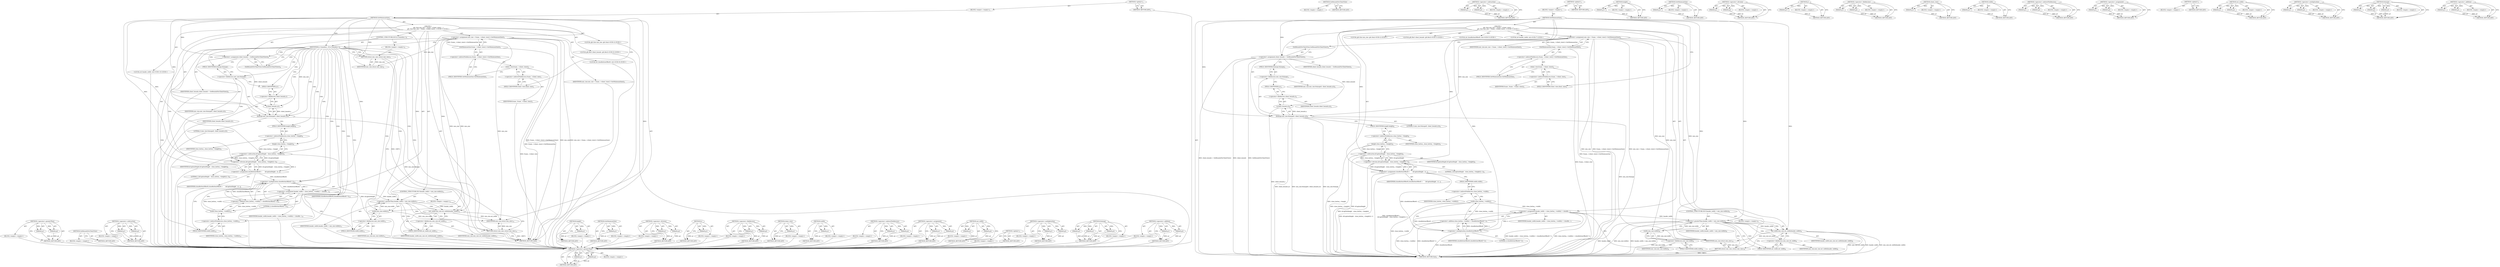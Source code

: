 digraph "&lt;operator&gt;.addition" {
vulnerable_157 [label=<(METHOD,&lt;operator&gt;.greaterThan)>];
vulnerable_158 [label=<(PARAM,p1)>];
vulnerable_159 [label=<(PARAM,p2)>];
vulnerable_160 [label=<(BLOCK,&lt;empty&gt;,&lt;empty&gt;)>];
vulnerable_161 [label=<(METHOD_RETURN,ANY)>];
vulnerable_111 [label=<(METHOD,GetBoundsForClientView)>];
vulnerable_112 [label=<(BLOCK,&lt;empty&gt;,&lt;empty&gt;)>];
vulnerable_113 [label=<(METHOD_RETURN,ANY)>];
vulnerable_134 [label=<(METHOD,&lt;operator&gt;.subtraction)>];
vulnerable_135 [label=<(PARAM,p1)>];
vulnerable_136 [label=<(PARAM,p2)>];
vulnerable_137 [label=<(BLOCK,&lt;empty&gt;,&lt;empty&gt;)>];
vulnerable_138 [label=<(METHOD_RETURN,ANY)>];
vulnerable_6 [label=<(METHOD,&lt;global&gt;)<SUB>1</SUB>>];
vulnerable_7 [label=<(BLOCK,&lt;empty&gt;,&lt;empty&gt;)<SUB>1</SUB>>];
vulnerable_8 [label=<(METHOD,GetMinimumSize)<SUB>1</SUB>>];
vulnerable_9 [label="<(BLOCK,{
   gfx::Size min_size = frame_-&gt;client_view()...,{
   gfx::Size min_size = frame_-&gt;client_view()...)<SUB>1</SUB>>"];
vulnerable_10 [label="<(LOCAL,gfx.Size min_size: gfx.Size)<SUB>2</SUB>>"];
vulnerable_11 [label=<(&lt;operator&gt;.assignment,min_size = frame_-&gt;client_view()-&gt;GetMinimumSize())<SUB>2</SUB>>];
vulnerable_12 [label=<(IDENTIFIER,min_size,min_size = frame_-&gt;client_view()-&gt;GetMinimumSize())<SUB>2</SUB>>];
vulnerable_13 [label=<(GetMinimumSize,frame_-&gt;client_view()-&gt;GetMinimumSize())<SUB>2</SUB>>];
vulnerable_14 [label=<(&lt;operator&gt;.indirectFieldAccess,frame_-&gt;client_view()-&gt;GetMinimumSize)<SUB>2</SUB>>];
vulnerable_15 [label=<(client_view,frame_-&gt;client_view())<SUB>2</SUB>>];
vulnerable_16 [label=<(&lt;operator&gt;.indirectFieldAccess,frame_-&gt;client_view)<SUB>2</SUB>>];
vulnerable_17 [label=<(IDENTIFIER,frame_,frame_-&gt;client_view())<SUB>2</SUB>>];
vulnerable_18 [label=<(FIELD_IDENTIFIER,client_view,client_view)<SUB>2</SUB>>];
vulnerable_19 [label=<(FIELD_IDENTIFIER,GetMinimumSize,GetMinimumSize)<SUB>2</SUB>>];
vulnerable_20 [label="<(LOCAL,gfx.Rect client_bounds: gfx.Rect)<SUB>3</SUB>>"];
vulnerable_21 [label=<(&lt;operator&gt;.assignment,client_bounds = GetBoundsForClientView())<SUB>3</SUB>>];
vulnerable_22 [label=<(IDENTIFIER,client_bounds,client_bounds = GetBoundsForClientView())<SUB>3</SUB>>];
vulnerable_23 [label=<(GetBoundsForClientView,GetBoundsForClientView())<SUB>3</SUB>>];
vulnerable_24 [label=<(Enlarge,min_size.Enlarge(0, client_bounds.y()))<SUB>4</SUB>>];
vulnerable_25 [label=<(&lt;operator&gt;.fieldAccess,min_size.Enlarge)<SUB>4</SUB>>];
vulnerable_26 [label=<(IDENTIFIER,min_size,min_size.Enlarge(0, client_bounds.y()))<SUB>4</SUB>>];
vulnerable_27 [label=<(FIELD_IDENTIFIER,Enlarge,Enlarge)<SUB>4</SUB>>];
vulnerable_28 [label=<(LITERAL,0,min_size.Enlarge(0, client_bounds.y()))<SUB>4</SUB>>];
vulnerable_29 [label=<(y,client_bounds.y())<SUB>4</SUB>>];
vulnerable_30 [label=<(&lt;operator&gt;.fieldAccess,client_bounds.y)<SUB>4</SUB>>];
vulnerable_31 [label=<(IDENTIFIER,client_bounds,client_bounds.y())<SUB>4</SUB>>];
vulnerable_32 [label=<(FIELD_IDENTIFIER,y,y)<SUB>4</SUB>>];
vulnerable_33 [label="<(LOCAL,int closeButtonOffsetX: int)<SUB>5</SUB>>"];
vulnerable_34 [label=<(&lt;operator&gt;.assignment,closeButtonOffsetX =
      (kCaptionHeight - cl...)<SUB>5</SUB>>];
vulnerable_35 [label=<(IDENTIFIER,closeButtonOffsetX,closeButtonOffsetX =
      (kCaptionHeight - cl...)<SUB>5</SUB>>];
vulnerable_36 [label=<(&lt;operator&gt;.division,(kCaptionHeight - close_button_-&gt;height()) / 2)<SUB>6</SUB>>];
vulnerable_37 [label=<(&lt;operator&gt;.subtraction,kCaptionHeight - close_button_-&gt;height())<SUB>6</SUB>>];
vulnerable_38 [label=<(IDENTIFIER,kCaptionHeight,kCaptionHeight - close_button_-&gt;height())<SUB>6</SUB>>];
vulnerable_39 [label=<(height,close_button_-&gt;height())<SUB>6</SUB>>];
vulnerable_40 [label=<(&lt;operator&gt;.indirectFieldAccess,close_button_-&gt;height)<SUB>6</SUB>>];
vulnerable_41 [label=<(IDENTIFIER,close_button_,close_button_-&gt;height())<SUB>6</SUB>>];
vulnerable_42 [label=<(FIELD_IDENTIFIER,height,height)<SUB>6</SUB>>];
vulnerable_43 [label=<(LITERAL,2,(kCaptionHeight - close_button_-&gt;height()) / 2)<SUB>6</SUB>>];
vulnerable_44 [label="<(LOCAL,int header_width: int)<SUB>7</SUB>>"];
vulnerable_45 [label=<(&lt;operator&gt;.assignment,header_width = close_button_-&gt;width() + closeBu...)<SUB>7</SUB>>];
vulnerable_46 [label=<(IDENTIFIER,header_width,header_width = close_button_-&gt;width() + closeBu...)<SUB>7</SUB>>];
vulnerable_47 [label=<(&lt;operator&gt;.addition,close_button_-&gt;width() + closeButtonOffsetX * 2)<SUB>7</SUB>>];
vulnerable_48 [label=<(width,close_button_-&gt;width())<SUB>7</SUB>>];
vulnerable_49 [label=<(&lt;operator&gt;.indirectFieldAccess,close_button_-&gt;width)<SUB>7</SUB>>];
vulnerable_50 [label=<(IDENTIFIER,close_button_,close_button_-&gt;width())<SUB>7</SUB>>];
vulnerable_51 [label=<(FIELD_IDENTIFIER,width,width)<SUB>7</SUB>>];
vulnerable_52 [label=<(&lt;operator&gt;.multiplication,closeButtonOffsetX * 2)<SUB>7</SUB>>];
vulnerable_53 [label=<(IDENTIFIER,closeButtonOffsetX,closeButtonOffsetX * 2)<SUB>7</SUB>>];
vulnerable_54 [label=<(LITERAL,2,closeButtonOffsetX * 2)<SUB>7</SUB>>];
vulnerable_55 [label=<(CONTROL_STRUCTURE,IF,if (header_width &gt; min_size.width()))<SUB>8</SUB>>];
vulnerable_56 [label=<(&lt;operator&gt;.greaterThan,header_width &gt; min_size.width())<SUB>8</SUB>>];
vulnerable_57 [label=<(IDENTIFIER,header_width,header_width &gt; min_size.width())<SUB>8</SUB>>];
vulnerable_58 [label=<(width,min_size.width())<SUB>8</SUB>>];
vulnerable_59 [label=<(&lt;operator&gt;.fieldAccess,min_size.width)<SUB>8</SUB>>];
vulnerable_60 [label=<(IDENTIFIER,min_size,min_size.width())<SUB>8</SUB>>];
vulnerable_61 [label=<(FIELD_IDENTIFIER,width,width)<SUB>8</SUB>>];
vulnerable_62 [label=<(BLOCK,&lt;empty&gt;,&lt;empty&gt;)<SUB>9</SUB>>];
vulnerable_63 [label=<(set_width,min_size.set_width(header_width))<SUB>9</SUB>>];
vulnerable_64 [label=<(&lt;operator&gt;.fieldAccess,min_size.set_width)<SUB>9</SUB>>];
vulnerable_65 [label=<(IDENTIFIER,min_size,min_size.set_width(header_width))<SUB>9</SUB>>];
vulnerable_66 [label=<(FIELD_IDENTIFIER,set_width,set_width)<SUB>9</SUB>>];
vulnerable_67 [label=<(IDENTIFIER,header_width,min_size.set_width(header_width))<SUB>9</SUB>>];
vulnerable_68 [label=<(RETURN,return min_size;,return min_size;)<SUB>10</SUB>>];
vulnerable_69 [label=<(IDENTIFIER,min_size,return min_size;)<SUB>10</SUB>>];
vulnerable_70 [label=<(METHOD_RETURN,Size)<SUB>1</SUB>>];
vulnerable_72 [label=<(METHOD_RETURN,ANY)<SUB>1</SUB>>];
vulnerable_139 [label=<(METHOD,height)>];
vulnerable_140 [label=<(PARAM,p1)>];
vulnerable_141 [label=<(BLOCK,&lt;empty&gt;,&lt;empty&gt;)>];
vulnerable_142 [label=<(METHOD_RETURN,ANY)>];
vulnerable_98 [label=<(METHOD,GetMinimumSize)>];
vulnerable_99 [label=<(PARAM,p1)>];
vulnerable_100 [label=<(BLOCK,&lt;empty&gt;,&lt;empty&gt;)>];
vulnerable_101 [label=<(METHOD_RETURN,ANY)>];
vulnerable_129 [label=<(METHOD,&lt;operator&gt;.division)>];
vulnerable_130 [label=<(PARAM,p1)>];
vulnerable_131 [label=<(PARAM,p2)>];
vulnerable_132 [label=<(BLOCK,&lt;empty&gt;,&lt;empty&gt;)>];
vulnerable_133 [label=<(METHOD_RETURN,ANY)>];
vulnerable_125 [label=<(METHOD,y)>];
vulnerable_126 [label=<(PARAM,p1)>];
vulnerable_127 [label=<(BLOCK,&lt;empty&gt;,&lt;empty&gt;)>];
vulnerable_128 [label=<(METHOD_RETURN,ANY)>];
vulnerable_120 [label=<(METHOD,&lt;operator&gt;.fieldAccess)>];
vulnerable_121 [label=<(PARAM,p1)>];
vulnerable_122 [label=<(PARAM,p2)>];
vulnerable_123 [label=<(BLOCK,&lt;empty&gt;,&lt;empty&gt;)>];
vulnerable_124 [label=<(METHOD_RETURN,ANY)>];
vulnerable_107 [label=<(METHOD,client_view)>];
vulnerable_108 [label=<(PARAM,p1)>];
vulnerable_109 [label=<(BLOCK,&lt;empty&gt;,&lt;empty&gt;)>];
vulnerable_110 [label=<(METHOD_RETURN,ANY)>];
vulnerable_148 [label=<(METHOD,width)>];
vulnerable_149 [label=<(PARAM,p1)>];
vulnerable_150 [label=<(BLOCK,&lt;empty&gt;,&lt;empty&gt;)>];
vulnerable_151 [label=<(METHOD_RETURN,ANY)>];
vulnerable_102 [label=<(METHOD,&lt;operator&gt;.indirectFieldAccess)>];
vulnerable_103 [label=<(PARAM,p1)>];
vulnerable_104 [label=<(PARAM,p2)>];
vulnerable_105 [label=<(BLOCK,&lt;empty&gt;,&lt;empty&gt;)>];
vulnerable_106 [label=<(METHOD_RETURN,ANY)>];
vulnerable_93 [label=<(METHOD,&lt;operator&gt;.assignment)>];
vulnerable_94 [label=<(PARAM,p1)>];
vulnerable_95 [label=<(PARAM,p2)>];
vulnerable_96 [label=<(BLOCK,&lt;empty&gt;,&lt;empty&gt;)>];
vulnerable_97 [label=<(METHOD_RETURN,ANY)>];
vulnerable_87 [label=<(METHOD,&lt;global&gt;)<SUB>1</SUB>>];
vulnerable_88 [label=<(BLOCK,&lt;empty&gt;,&lt;empty&gt;)>];
vulnerable_89 [label=<(METHOD_RETURN,ANY)>];
vulnerable_162 [label=<(METHOD,set_width)>];
vulnerable_163 [label=<(PARAM,p1)>];
vulnerable_164 [label=<(PARAM,p2)>];
vulnerable_165 [label=<(BLOCK,&lt;empty&gt;,&lt;empty&gt;)>];
vulnerable_166 [label=<(METHOD_RETURN,ANY)>];
vulnerable_152 [label=<(METHOD,&lt;operator&gt;.multiplication)>];
vulnerable_153 [label=<(PARAM,p1)>];
vulnerable_154 [label=<(PARAM,p2)>];
vulnerable_155 [label=<(BLOCK,&lt;empty&gt;,&lt;empty&gt;)>];
vulnerable_156 [label=<(METHOD_RETURN,ANY)>];
vulnerable_114 [label=<(METHOD,Enlarge)>];
vulnerable_115 [label=<(PARAM,p1)>];
vulnerable_116 [label=<(PARAM,p2)>];
vulnerable_117 [label=<(PARAM,p3)>];
vulnerable_118 [label=<(BLOCK,&lt;empty&gt;,&lt;empty&gt;)>];
vulnerable_119 [label=<(METHOD_RETURN,ANY)>];
vulnerable_143 [label=<(METHOD,&lt;operator&gt;.addition)>];
vulnerable_144 [label=<(PARAM,p1)>];
vulnerable_145 [label=<(PARAM,p2)>];
vulnerable_146 [label=<(BLOCK,&lt;empty&gt;,&lt;empty&gt;)>];
vulnerable_147 [label=<(METHOD_RETURN,ANY)>];
fixed_162 [label=<(METHOD,&lt;operator&gt;.greaterThan)>];
fixed_163 [label=<(PARAM,p1)>];
fixed_164 [label=<(PARAM,p2)>];
fixed_165 [label=<(BLOCK,&lt;empty&gt;,&lt;empty&gt;)>];
fixed_166 [label=<(METHOD_RETURN,ANY)>];
fixed_116 [label=<(METHOD,GetBoundsForClientView)>];
fixed_117 [label=<(BLOCK,&lt;empty&gt;,&lt;empty&gt;)>];
fixed_118 [label=<(METHOD_RETURN,ANY)>];
fixed_139 [label=<(METHOD,&lt;operator&gt;.subtraction)>];
fixed_140 [label=<(PARAM,p1)>];
fixed_141 [label=<(PARAM,p2)>];
fixed_142 [label=<(BLOCK,&lt;empty&gt;,&lt;empty&gt;)>];
fixed_143 [label=<(METHOD_RETURN,ANY)>];
fixed_6 [label=<(METHOD,&lt;global&gt;)<SUB>1</SUB>>];
fixed_7 [label=<(BLOCK,&lt;empty&gt;,&lt;empty&gt;)<SUB>1</SUB>>];
fixed_8 [label=<(METHOD,GetMinimumSize)<SUB>1</SUB>>];
fixed_9 [label="<(BLOCK,{
   gfx::Size min_size = frame_-&gt;client_view()...,{
   gfx::Size min_size = frame_-&gt;client_view()...)<SUB>1</SUB>>"];
fixed_10 [label="<(LOCAL,gfx.Size min_size: gfx.Size)<SUB>2</SUB>>"];
fixed_11 [label=<(&lt;operator&gt;.assignment,min_size = frame_-&gt;client_view()-&gt;GetMinimumSize())<SUB>2</SUB>>];
fixed_12 [label=<(IDENTIFIER,min_size,min_size = frame_-&gt;client_view()-&gt;GetMinimumSize())<SUB>2</SUB>>];
fixed_13 [label=<(GetMinimumSize,frame_-&gt;client_view()-&gt;GetMinimumSize())<SUB>2</SUB>>];
fixed_14 [label=<(&lt;operator&gt;.indirectFieldAccess,frame_-&gt;client_view()-&gt;GetMinimumSize)<SUB>2</SUB>>];
fixed_15 [label=<(client_view,frame_-&gt;client_view())<SUB>2</SUB>>];
fixed_16 [label=<(&lt;operator&gt;.indirectFieldAccess,frame_-&gt;client_view)<SUB>2</SUB>>];
fixed_17 [label=<(IDENTIFIER,frame_,frame_-&gt;client_view())<SUB>2</SUB>>];
fixed_18 [label=<(FIELD_IDENTIFIER,client_view,client_view)<SUB>2</SUB>>];
fixed_19 [label=<(FIELD_IDENTIFIER,GetMinimumSize,GetMinimumSize)<SUB>2</SUB>>];
fixed_20 [label=<(CONTROL_STRUCTURE,IF,if (is_frameless_))<SUB>3</SUB>>];
fixed_21 [label=<(IDENTIFIER,is_frameless_,if (is_frameless_))<SUB>3</SUB>>];
fixed_22 [label=<(BLOCK,&lt;empty&gt;,&lt;empty&gt;)<SUB>4</SUB>>];
fixed_23 [label=<(RETURN,return min_size;,return min_size;)<SUB>4</SUB>>];
fixed_24 [label=<(IDENTIFIER,min_size,return min_size;)<SUB>4</SUB>>];
fixed_25 [label="<(LOCAL,gfx.Rect client_bounds: gfx.Rect)<SUB>6</SUB>>"];
fixed_26 [label=<(&lt;operator&gt;.assignment,client_bounds = GetBoundsForClientView())<SUB>6</SUB>>];
fixed_27 [label=<(IDENTIFIER,client_bounds,client_bounds = GetBoundsForClientView())<SUB>6</SUB>>];
fixed_28 [label=<(GetBoundsForClientView,GetBoundsForClientView())<SUB>6</SUB>>];
fixed_29 [label=<(Enlarge,min_size.Enlarge(0, client_bounds.y()))<SUB>7</SUB>>];
fixed_30 [label=<(&lt;operator&gt;.fieldAccess,min_size.Enlarge)<SUB>7</SUB>>];
fixed_31 [label=<(IDENTIFIER,min_size,min_size.Enlarge(0, client_bounds.y()))<SUB>7</SUB>>];
fixed_32 [label=<(FIELD_IDENTIFIER,Enlarge,Enlarge)<SUB>7</SUB>>];
fixed_33 [label=<(LITERAL,0,min_size.Enlarge(0, client_bounds.y()))<SUB>7</SUB>>];
fixed_34 [label=<(y,client_bounds.y())<SUB>7</SUB>>];
fixed_35 [label=<(&lt;operator&gt;.fieldAccess,client_bounds.y)<SUB>7</SUB>>];
fixed_36 [label=<(IDENTIFIER,client_bounds,client_bounds.y())<SUB>7</SUB>>];
fixed_37 [label=<(FIELD_IDENTIFIER,y,y)<SUB>7</SUB>>];
fixed_38 [label="<(LOCAL,int closeButtonOffsetX: int)<SUB>8</SUB>>"];
fixed_39 [label=<(&lt;operator&gt;.assignment,closeButtonOffsetX =
      (kCaptionHeight - cl...)<SUB>8</SUB>>];
fixed_40 [label=<(IDENTIFIER,closeButtonOffsetX,closeButtonOffsetX =
      (kCaptionHeight - cl...)<SUB>8</SUB>>];
fixed_41 [label=<(&lt;operator&gt;.division,(kCaptionHeight - close_button_-&gt;height()) / 2)<SUB>9</SUB>>];
fixed_42 [label=<(&lt;operator&gt;.subtraction,kCaptionHeight - close_button_-&gt;height())<SUB>9</SUB>>];
fixed_43 [label=<(IDENTIFIER,kCaptionHeight,kCaptionHeight - close_button_-&gt;height())<SUB>9</SUB>>];
fixed_44 [label=<(height,close_button_-&gt;height())<SUB>9</SUB>>];
fixed_45 [label=<(&lt;operator&gt;.indirectFieldAccess,close_button_-&gt;height)<SUB>9</SUB>>];
fixed_46 [label=<(IDENTIFIER,close_button_,close_button_-&gt;height())<SUB>9</SUB>>];
fixed_47 [label=<(FIELD_IDENTIFIER,height,height)<SUB>9</SUB>>];
fixed_48 [label=<(LITERAL,2,(kCaptionHeight - close_button_-&gt;height()) / 2)<SUB>9</SUB>>];
fixed_49 [label="<(LOCAL,int header_width: int)<SUB>10</SUB>>"];
fixed_50 [label=<(&lt;operator&gt;.assignment,header_width = close_button_-&gt;width() + closeBu...)<SUB>10</SUB>>];
fixed_51 [label=<(IDENTIFIER,header_width,header_width = close_button_-&gt;width() + closeBu...)<SUB>10</SUB>>];
fixed_52 [label=<(&lt;operator&gt;.addition,close_button_-&gt;width() + closeButtonOffsetX * 2)<SUB>10</SUB>>];
fixed_53 [label=<(width,close_button_-&gt;width())<SUB>10</SUB>>];
fixed_54 [label=<(&lt;operator&gt;.indirectFieldAccess,close_button_-&gt;width)<SUB>10</SUB>>];
fixed_55 [label=<(IDENTIFIER,close_button_,close_button_-&gt;width())<SUB>10</SUB>>];
fixed_56 [label=<(FIELD_IDENTIFIER,width,width)<SUB>10</SUB>>];
fixed_57 [label=<(&lt;operator&gt;.multiplication,closeButtonOffsetX * 2)<SUB>10</SUB>>];
fixed_58 [label=<(IDENTIFIER,closeButtonOffsetX,closeButtonOffsetX * 2)<SUB>10</SUB>>];
fixed_59 [label=<(LITERAL,2,closeButtonOffsetX * 2)<SUB>10</SUB>>];
fixed_60 [label=<(CONTROL_STRUCTURE,IF,if (header_width &gt; min_size.width()))<SUB>11</SUB>>];
fixed_61 [label=<(&lt;operator&gt;.greaterThan,header_width &gt; min_size.width())<SUB>11</SUB>>];
fixed_62 [label=<(IDENTIFIER,header_width,header_width &gt; min_size.width())<SUB>11</SUB>>];
fixed_63 [label=<(width,min_size.width())<SUB>11</SUB>>];
fixed_64 [label=<(&lt;operator&gt;.fieldAccess,min_size.width)<SUB>11</SUB>>];
fixed_65 [label=<(IDENTIFIER,min_size,min_size.width())<SUB>11</SUB>>];
fixed_66 [label=<(FIELD_IDENTIFIER,width,width)<SUB>11</SUB>>];
fixed_67 [label=<(BLOCK,&lt;empty&gt;,&lt;empty&gt;)<SUB>12</SUB>>];
fixed_68 [label=<(set_width,min_size.set_width(header_width))<SUB>12</SUB>>];
fixed_69 [label=<(&lt;operator&gt;.fieldAccess,min_size.set_width)<SUB>12</SUB>>];
fixed_70 [label=<(IDENTIFIER,min_size,min_size.set_width(header_width))<SUB>12</SUB>>];
fixed_71 [label=<(FIELD_IDENTIFIER,set_width,set_width)<SUB>12</SUB>>];
fixed_72 [label=<(IDENTIFIER,header_width,min_size.set_width(header_width))<SUB>12</SUB>>];
fixed_73 [label=<(RETURN,return min_size;,return min_size;)<SUB>13</SUB>>];
fixed_74 [label=<(IDENTIFIER,min_size,return min_size;)<SUB>13</SUB>>];
fixed_75 [label=<(METHOD_RETURN,Size)<SUB>1</SUB>>];
fixed_77 [label=<(METHOD_RETURN,ANY)<SUB>1</SUB>>];
fixed_144 [label=<(METHOD,height)>];
fixed_145 [label=<(PARAM,p1)>];
fixed_146 [label=<(BLOCK,&lt;empty&gt;,&lt;empty&gt;)>];
fixed_147 [label=<(METHOD_RETURN,ANY)>];
fixed_103 [label=<(METHOD,GetMinimumSize)>];
fixed_104 [label=<(PARAM,p1)>];
fixed_105 [label=<(BLOCK,&lt;empty&gt;,&lt;empty&gt;)>];
fixed_106 [label=<(METHOD_RETURN,ANY)>];
fixed_134 [label=<(METHOD,&lt;operator&gt;.division)>];
fixed_135 [label=<(PARAM,p1)>];
fixed_136 [label=<(PARAM,p2)>];
fixed_137 [label=<(BLOCK,&lt;empty&gt;,&lt;empty&gt;)>];
fixed_138 [label=<(METHOD_RETURN,ANY)>];
fixed_130 [label=<(METHOD,y)>];
fixed_131 [label=<(PARAM,p1)>];
fixed_132 [label=<(BLOCK,&lt;empty&gt;,&lt;empty&gt;)>];
fixed_133 [label=<(METHOD_RETURN,ANY)>];
fixed_125 [label=<(METHOD,&lt;operator&gt;.fieldAccess)>];
fixed_126 [label=<(PARAM,p1)>];
fixed_127 [label=<(PARAM,p2)>];
fixed_128 [label=<(BLOCK,&lt;empty&gt;,&lt;empty&gt;)>];
fixed_129 [label=<(METHOD_RETURN,ANY)>];
fixed_112 [label=<(METHOD,client_view)>];
fixed_113 [label=<(PARAM,p1)>];
fixed_114 [label=<(BLOCK,&lt;empty&gt;,&lt;empty&gt;)>];
fixed_115 [label=<(METHOD_RETURN,ANY)>];
fixed_153 [label=<(METHOD,width)>];
fixed_154 [label=<(PARAM,p1)>];
fixed_155 [label=<(BLOCK,&lt;empty&gt;,&lt;empty&gt;)>];
fixed_156 [label=<(METHOD_RETURN,ANY)>];
fixed_107 [label=<(METHOD,&lt;operator&gt;.indirectFieldAccess)>];
fixed_108 [label=<(PARAM,p1)>];
fixed_109 [label=<(PARAM,p2)>];
fixed_110 [label=<(BLOCK,&lt;empty&gt;,&lt;empty&gt;)>];
fixed_111 [label=<(METHOD_RETURN,ANY)>];
fixed_98 [label=<(METHOD,&lt;operator&gt;.assignment)>];
fixed_99 [label=<(PARAM,p1)>];
fixed_100 [label=<(PARAM,p2)>];
fixed_101 [label=<(BLOCK,&lt;empty&gt;,&lt;empty&gt;)>];
fixed_102 [label=<(METHOD_RETURN,ANY)>];
fixed_92 [label=<(METHOD,&lt;global&gt;)<SUB>1</SUB>>];
fixed_93 [label=<(BLOCK,&lt;empty&gt;,&lt;empty&gt;)>];
fixed_94 [label=<(METHOD_RETURN,ANY)>];
fixed_167 [label=<(METHOD,set_width)>];
fixed_168 [label=<(PARAM,p1)>];
fixed_169 [label=<(PARAM,p2)>];
fixed_170 [label=<(BLOCK,&lt;empty&gt;,&lt;empty&gt;)>];
fixed_171 [label=<(METHOD_RETURN,ANY)>];
fixed_157 [label=<(METHOD,&lt;operator&gt;.multiplication)>];
fixed_158 [label=<(PARAM,p1)>];
fixed_159 [label=<(PARAM,p2)>];
fixed_160 [label=<(BLOCK,&lt;empty&gt;,&lt;empty&gt;)>];
fixed_161 [label=<(METHOD_RETURN,ANY)>];
fixed_119 [label=<(METHOD,Enlarge)>];
fixed_120 [label=<(PARAM,p1)>];
fixed_121 [label=<(PARAM,p2)>];
fixed_122 [label=<(PARAM,p3)>];
fixed_123 [label=<(BLOCK,&lt;empty&gt;,&lt;empty&gt;)>];
fixed_124 [label=<(METHOD_RETURN,ANY)>];
fixed_148 [label=<(METHOD,&lt;operator&gt;.addition)>];
fixed_149 [label=<(PARAM,p1)>];
fixed_150 [label=<(PARAM,p2)>];
fixed_151 [label=<(BLOCK,&lt;empty&gt;,&lt;empty&gt;)>];
fixed_152 [label=<(METHOD_RETURN,ANY)>];
vulnerable_157 -> vulnerable_158  [key=0, label="AST: "];
vulnerable_157 -> vulnerable_158  [key=1, label="DDG: "];
vulnerable_157 -> vulnerable_160  [key=0, label="AST: "];
vulnerable_157 -> vulnerable_159  [key=0, label="AST: "];
vulnerable_157 -> vulnerable_159  [key=1, label="DDG: "];
vulnerable_157 -> vulnerable_161  [key=0, label="AST: "];
vulnerable_157 -> vulnerable_161  [key=1, label="CFG: "];
vulnerable_158 -> vulnerable_161  [key=0, label="DDG: p1"];
vulnerable_159 -> vulnerable_161  [key=0, label="DDG: p2"];
vulnerable_111 -> vulnerable_112  [key=0, label="AST: "];
vulnerable_111 -> vulnerable_113  [key=0, label="AST: "];
vulnerable_111 -> vulnerable_113  [key=1, label="CFG: "];
vulnerable_134 -> vulnerable_135  [key=0, label="AST: "];
vulnerable_134 -> vulnerable_135  [key=1, label="DDG: "];
vulnerable_134 -> vulnerable_137  [key=0, label="AST: "];
vulnerable_134 -> vulnerable_136  [key=0, label="AST: "];
vulnerable_134 -> vulnerable_136  [key=1, label="DDG: "];
vulnerable_134 -> vulnerable_138  [key=0, label="AST: "];
vulnerable_134 -> vulnerable_138  [key=1, label="CFG: "];
vulnerable_135 -> vulnerable_138  [key=0, label="DDG: p1"];
vulnerable_136 -> vulnerable_138  [key=0, label="DDG: p2"];
vulnerable_6 -> vulnerable_7  [key=0, label="AST: "];
vulnerable_6 -> vulnerable_72  [key=0, label="AST: "];
vulnerable_6 -> vulnerable_72  [key=1, label="CFG: "];
vulnerable_7 -> vulnerable_8  [key=0, label="AST: "];
vulnerable_8 -> vulnerable_9  [key=0, label="AST: "];
vulnerable_8 -> vulnerable_70  [key=0, label="AST: "];
vulnerable_8 -> vulnerable_18  [key=0, label="CFG: "];
vulnerable_8 -> vulnerable_21  [key=0, label="DDG: "];
vulnerable_8 -> vulnerable_24  [key=0, label="DDG: "];
vulnerable_8 -> vulnerable_69  [key=0, label="DDG: "];
vulnerable_8 -> vulnerable_36  [key=0, label="DDG: "];
vulnerable_8 -> vulnerable_56  [key=0, label="DDG: "];
vulnerable_8 -> vulnerable_37  [key=0, label="DDG: "];
vulnerable_8 -> vulnerable_52  [key=0, label="DDG: "];
vulnerable_8 -> vulnerable_63  [key=0, label="DDG: "];
vulnerable_9 -> vulnerable_10  [key=0, label="AST: "];
vulnerable_9 -> vulnerable_11  [key=0, label="AST: "];
vulnerable_9 -> vulnerable_20  [key=0, label="AST: "];
vulnerable_9 -> vulnerable_21  [key=0, label="AST: "];
vulnerable_9 -> vulnerable_24  [key=0, label="AST: "];
vulnerable_9 -> vulnerable_33  [key=0, label="AST: "];
vulnerable_9 -> vulnerable_34  [key=0, label="AST: "];
vulnerable_9 -> vulnerable_44  [key=0, label="AST: "];
vulnerable_9 -> vulnerable_45  [key=0, label="AST: "];
vulnerable_9 -> vulnerable_55  [key=0, label="AST: "];
vulnerable_9 -> vulnerable_68  [key=0, label="AST: "];
vulnerable_11 -> vulnerable_12  [key=0, label="AST: "];
vulnerable_11 -> vulnerable_13  [key=0, label="AST: "];
vulnerable_11 -> vulnerable_23  [key=0, label="CFG: "];
vulnerable_11 -> vulnerable_70  [key=0, label="DDG: min_size"];
vulnerable_11 -> vulnerable_70  [key=1, label="DDG: frame_-&gt;client_view()-&gt;GetMinimumSize()"];
vulnerable_11 -> vulnerable_70  [key=2, label="DDG: min_size = frame_-&gt;client_view()-&gt;GetMinimumSize()"];
vulnerable_11 -> vulnerable_24  [key=0, label="DDG: min_size"];
vulnerable_11 -> vulnerable_69  [key=0, label="DDG: min_size"];
vulnerable_11 -> vulnerable_58  [key=0, label="DDG: min_size"];
vulnerable_11 -> vulnerable_63  [key=0, label="DDG: min_size"];
vulnerable_13 -> vulnerable_14  [key=0, label="AST: "];
vulnerable_13 -> vulnerable_11  [key=0, label="CFG: "];
vulnerable_13 -> vulnerable_11  [key=1, label="DDG: frame_-&gt;client_view()-&gt;GetMinimumSize"];
vulnerable_13 -> vulnerable_70  [key=0, label="DDG: frame_-&gt;client_view()-&gt;GetMinimumSize"];
vulnerable_14 -> vulnerable_15  [key=0, label="AST: "];
vulnerable_14 -> vulnerable_19  [key=0, label="AST: "];
vulnerable_14 -> vulnerable_13  [key=0, label="CFG: "];
vulnerable_15 -> vulnerable_16  [key=0, label="AST: "];
vulnerable_15 -> vulnerable_19  [key=0, label="CFG: "];
vulnerable_15 -> vulnerable_70  [key=0, label="DDG: frame_-&gt;client_view"];
vulnerable_16 -> vulnerable_17  [key=0, label="AST: "];
vulnerable_16 -> vulnerable_18  [key=0, label="AST: "];
vulnerable_16 -> vulnerable_15  [key=0, label="CFG: "];
vulnerable_18 -> vulnerable_16  [key=0, label="CFG: "];
vulnerable_19 -> vulnerable_14  [key=0, label="CFG: "];
vulnerable_21 -> vulnerable_22  [key=0, label="AST: "];
vulnerable_21 -> vulnerable_23  [key=0, label="AST: "];
vulnerable_21 -> vulnerable_27  [key=0, label="CFG: "];
vulnerable_21 -> vulnerable_70  [key=0, label="DDG: client_bounds"];
vulnerable_21 -> vulnerable_70  [key=1, label="DDG: GetBoundsForClientView()"];
vulnerable_21 -> vulnerable_70  [key=2, label="DDG: client_bounds = GetBoundsForClientView()"];
vulnerable_21 -> vulnerable_29  [key=0, label="DDG: client_bounds"];
vulnerable_23 -> vulnerable_21  [key=0, label="CFG: "];
vulnerable_24 -> vulnerable_25  [key=0, label="AST: "];
vulnerable_24 -> vulnerable_28  [key=0, label="AST: "];
vulnerable_24 -> vulnerable_29  [key=0, label="AST: "];
vulnerable_24 -> vulnerable_42  [key=0, label="CFG: "];
vulnerable_24 -> vulnerable_70  [key=0, label="DDG: min_size.Enlarge"];
vulnerable_24 -> vulnerable_70  [key=1, label="DDG: client_bounds.y()"];
vulnerable_24 -> vulnerable_70  [key=2, label="DDG: min_size.Enlarge(0, client_bounds.y())"];
vulnerable_24 -> vulnerable_69  [key=0, label="DDG: min_size.Enlarge"];
vulnerable_25 -> vulnerable_26  [key=0, label="AST: "];
vulnerable_25 -> vulnerable_27  [key=0, label="AST: "];
vulnerable_25 -> vulnerable_32  [key=0, label="CFG: "];
vulnerable_27 -> vulnerable_25  [key=0, label="CFG: "];
vulnerable_29 -> vulnerable_30  [key=0, label="AST: "];
vulnerable_29 -> vulnerable_24  [key=0, label="CFG: "];
vulnerable_29 -> vulnerable_24  [key=1, label="DDG: client_bounds.y"];
vulnerable_29 -> vulnerable_70  [key=0, label="DDG: client_bounds.y"];
vulnerable_30 -> vulnerable_31  [key=0, label="AST: "];
vulnerable_30 -> vulnerable_32  [key=0, label="AST: "];
vulnerable_30 -> vulnerable_29  [key=0, label="CFG: "];
vulnerable_32 -> vulnerable_30  [key=0, label="CFG: "];
vulnerable_34 -> vulnerable_35  [key=0, label="AST: "];
vulnerable_34 -> vulnerable_36  [key=0, label="AST: "];
vulnerable_34 -> vulnerable_51  [key=0, label="CFG: "];
vulnerable_34 -> vulnerable_70  [key=0, label="DDG: (kCaptionHeight - close_button_-&gt;height()) / 2"];
vulnerable_34 -> vulnerable_70  [key=1, label="DDG: closeButtonOffsetX =
      (kCaptionHeight - close_button_-&gt;height()) / 2"];
vulnerable_34 -> vulnerable_52  [key=0, label="DDG: closeButtonOffsetX"];
vulnerable_36 -> vulnerable_37  [key=0, label="AST: "];
vulnerable_36 -> vulnerable_43  [key=0, label="AST: "];
vulnerable_36 -> vulnerable_34  [key=0, label="CFG: "];
vulnerable_36 -> vulnerable_34  [key=1, label="DDG: kCaptionHeight - close_button_-&gt;height()"];
vulnerable_36 -> vulnerable_34  [key=2, label="DDG: 2"];
vulnerable_36 -> vulnerable_70  [key=0, label="DDG: kCaptionHeight - close_button_-&gt;height()"];
vulnerable_37 -> vulnerable_38  [key=0, label="AST: "];
vulnerable_37 -> vulnerable_39  [key=0, label="AST: "];
vulnerable_37 -> vulnerable_36  [key=0, label="CFG: "];
vulnerable_37 -> vulnerable_36  [key=1, label="DDG: kCaptionHeight"];
vulnerable_37 -> vulnerable_36  [key=2, label="DDG: close_button_-&gt;height()"];
vulnerable_37 -> vulnerable_70  [key=0, label="DDG: close_button_-&gt;height()"];
vulnerable_37 -> vulnerable_70  [key=1, label="DDG: kCaptionHeight"];
vulnerable_39 -> vulnerable_40  [key=0, label="AST: "];
vulnerable_39 -> vulnerable_37  [key=0, label="CFG: "];
vulnerable_39 -> vulnerable_37  [key=1, label="DDG: close_button_-&gt;height"];
vulnerable_39 -> vulnerable_70  [key=0, label="DDG: close_button_-&gt;height"];
vulnerable_40 -> vulnerable_41  [key=0, label="AST: "];
vulnerable_40 -> vulnerable_42  [key=0, label="AST: "];
vulnerable_40 -> vulnerable_39  [key=0, label="CFG: "];
vulnerable_42 -> vulnerable_40  [key=0, label="CFG: "];
vulnerable_45 -> vulnerable_46  [key=0, label="AST: "];
vulnerable_45 -> vulnerable_47  [key=0, label="AST: "];
vulnerable_45 -> vulnerable_61  [key=0, label="CFG: "];
vulnerable_45 -> vulnerable_70  [key=0, label="DDG: close_button_-&gt;width() + closeButtonOffsetX * 2"];
vulnerable_45 -> vulnerable_70  [key=1, label="DDG: header_width = close_button_-&gt;width() + closeButtonOffsetX * 2"];
vulnerable_45 -> vulnerable_56  [key=0, label="DDG: header_width"];
vulnerable_47 -> vulnerable_48  [key=0, label="AST: "];
vulnerable_47 -> vulnerable_52  [key=0, label="AST: "];
vulnerable_47 -> vulnerable_45  [key=0, label="CFG: "];
vulnerable_47 -> vulnerable_70  [key=0, label="DDG: close_button_-&gt;width()"];
vulnerable_47 -> vulnerable_70  [key=1, label="DDG: closeButtonOffsetX * 2"];
vulnerable_48 -> vulnerable_49  [key=0, label="AST: "];
vulnerable_48 -> vulnerable_52  [key=0, label="CFG: "];
vulnerable_48 -> vulnerable_70  [key=0, label="DDG: close_button_-&gt;width"];
vulnerable_48 -> vulnerable_45  [key=0, label="DDG: close_button_-&gt;width"];
vulnerable_48 -> vulnerable_47  [key=0, label="DDG: close_button_-&gt;width"];
vulnerable_49 -> vulnerable_50  [key=0, label="AST: "];
vulnerable_49 -> vulnerable_51  [key=0, label="AST: "];
vulnerable_49 -> vulnerable_48  [key=0, label="CFG: "];
vulnerable_51 -> vulnerable_49  [key=0, label="CFG: "];
vulnerable_52 -> vulnerable_53  [key=0, label="AST: "];
vulnerable_52 -> vulnerable_54  [key=0, label="AST: "];
vulnerable_52 -> vulnerable_47  [key=0, label="CFG: "];
vulnerable_52 -> vulnerable_47  [key=1, label="DDG: closeButtonOffsetX"];
vulnerable_52 -> vulnerable_47  [key=2, label="DDG: 2"];
vulnerable_52 -> vulnerable_70  [key=0, label="DDG: closeButtonOffsetX"];
vulnerable_52 -> vulnerable_45  [key=0, label="DDG: closeButtonOffsetX"];
vulnerable_52 -> vulnerable_45  [key=1, label="DDG: 2"];
vulnerable_55 -> vulnerable_56  [key=0, label="AST: "];
vulnerable_55 -> vulnerable_62  [key=0, label="AST: "];
vulnerable_56 -> vulnerable_57  [key=0, label="AST: "];
vulnerable_56 -> vulnerable_58  [key=0, label="AST: "];
vulnerable_56 -> vulnerable_66  [key=0, label="CFG: "];
vulnerable_56 -> vulnerable_66  [key=1, label="CDG: "];
vulnerable_56 -> vulnerable_68  [key=0, label="CFG: "];
vulnerable_56 -> vulnerable_70  [key=0, label="DDG: header_width"];
vulnerable_56 -> vulnerable_70  [key=1, label="DDG: min_size.width()"];
vulnerable_56 -> vulnerable_70  [key=2, label="DDG: header_width &gt; min_size.width()"];
vulnerable_56 -> vulnerable_63  [key=0, label="DDG: header_width"];
vulnerable_56 -> vulnerable_63  [key=1, label="CDG: "];
vulnerable_56 -> vulnerable_64  [key=0, label="CDG: "];
vulnerable_58 -> vulnerable_59  [key=0, label="AST: "];
vulnerable_58 -> vulnerable_56  [key=0, label="CFG: "];
vulnerable_58 -> vulnerable_56  [key=1, label="DDG: min_size.width"];
vulnerable_58 -> vulnerable_70  [key=0, label="DDG: min_size.width"];
vulnerable_58 -> vulnerable_69  [key=0, label="DDG: min_size.width"];
vulnerable_59 -> vulnerable_60  [key=0, label="AST: "];
vulnerable_59 -> vulnerable_61  [key=0, label="AST: "];
vulnerable_59 -> vulnerable_58  [key=0, label="CFG: "];
vulnerable_61 -> vulnerable_59  [key=0, label="CFG: "];
vulnerable_62 -> vulnerable_63  [key=0, label="AST: "];
vulnerable_63 -> vulnerable_64  [key=0, label="AST: "];
vulnerable_63 -> vulnerable_67  [key=0, label="AST: "];
vulnerable_63 -> vulnerable_68  [key=0, label="CFG: "];
vulnerable_63 -> vulnerable_70  [key=0, label="DDG: min_size.set_width"];
vulnerable_63 -> vulnerable_70  [key=1, label="DDG: header_width"];
vulnerable_63 -> vulnerable_70  [key=2, label="DDG: min_size.set_width(header_width)"];
vulnerable_63 -> vulnerable_69  [key=0, label="DDG: min_size.set_width"];
vulnerable_64 -> vulnerable_65  [key=0, label="AST: "];
vulnerable_64 -> vulnerable_66  [key=0, label="AST: "];
vulnerable_64 -> vulnerable_63  [key=0, label="CFG: "];
vulnerable_66 -> vulnerable_64  [key=0, label="CFG: "];
vulnerable_68 -> vulnerable_69  [key=0, label="AST: "];
vulnerable_68 -> vulnerable_70  [key=0, label="CFG: "];
vulnerable_68 -> vulnerable_70  [key=1, label="DDG: &lt;RET&gt;"];
vulnerable_69 -> vulnerable_68  [key=0, label="DDG: min_size"];
vulnerable_139 -> vulnerable_140  [key=0, label="AST: "];
vulnerable_139 -> vulnerable_140  [key=1, label="DDG: "];
vulnerable_139 -> vulnerable_141  [key=0, label="AST: "];
vulnerable_139 -> vulnerable_142  [key=0, label="AST: "];
vulnerable_139 -> vulnerable_142  [key=1, label="CFG: "];
vulnerable_140 -> vulnerable_142  [key=0, label="DDG: p1"];
vulnerable_98 -> vulnerable_99  [key=0, label="AST: "];
vulnerable_98 -> vulnerable_99  [key=1, label="DDG: "];
vulnerable_98 -> vulnerable_100  [key=0, label="AST: "];
vulnerable_98 -> vulnerable_101  [key=0, label="AST: "];
vulnerable_98 -> vulnerable_101  [key=1, label="CFG: "];
vulnerable_99 -> vulnerable_101  [key=0, label="DDG: p1"];
vulnerable_129 -> vulnerable_130  [key=0, label="AST: "];
vulnerable_129 -> vulnerable_130  [key=1, label="DDG: "];
vulnerable_129 -> vulnerable_132  [key=0, label="AST: "];
vulnerable_129 -> vulnerable_131  [key=0, label="AST: "];
vulnerable_129 -> vulnerable_131  [key=1, label="DDG: "];
vulnerable_129 -> vulnerable_133  [key=0, label="AST: "];
vulnerable_129 -> vulnerable_133  [key=1, label="CFG: "];
vulnerable_130 -> vulnerable_133  [key=0, label="DDG: p1"];
vulnerable_131 -> vulnerable_133  [key=0, label="DDG: p2"];
vulnerable_125 -> vulnerable_126  [key=0, label="AST: "];
vulnerable_125 -> vulnerable_126  [key=1, label="DDG: "];
vulnerable_125 -> vulnerable_127  [key=0, label="AST: "];
vulnerable_125 -> vulnerable_128  [key=0, label="AST: "];
vulnerable_125 -> vulnerable_128  [key=1, label="CFG: "];
vulnerable_126 -> vulnerable_128  [key=0, label="DDG: p1"];
vulnerable_120 -> vulnerable_121  [key=0, label="AST: "];
vulnerable_120 -> vulnerable_121  [key=1, label="DDG: "];
vulnerable_120 -> vulnerable_123  [key=0, label="AST: "];
vulnerable_120 -> vulnerable_122  [key=0, label="AST: "];
vulnerable_120 -> vulnerable_122  [key=1, label="DDG: "];
vulnerable_120 -> vulnerable_124  [key=0, label="AST: "];
vulnerable_120 -> vulnerable_124  [key=1, label="CFG: "];
vulnerable_121 -> vulnerable_124  [key=0, label="DDG: p1"];
vulnerable_122 -> vulnerable_124  [key=0, label="DDG: p2"];
vulnerable_107 -> vulnerable_108  [key=0, label="AST: "];
vulnerable_107 -> vulnerable_108  [key=1, label="DDG: "];
vulnerable_107 -> vulnerable_109  [key=0, label="AST: "];
vulnerable_107 -> vulnerable_110  [key=0, label="AST: "];
vulnerable_107 -> vulnerable_110  [key=1, label="CFG: "];
vulnerable_108 -> vulnerable_110  [key=0, label="DDG: p1"];
vulnerable_148 -> vulnerable_149  [key=0, label="AST: "];
vulnerable_148 -> vulnerable_149  [key=1, label="DDG: "];
vulnerable_148 -> vulnerable_150  [key=0, label="AST: "];
vulnerable_148 -> vulnerable_151  [key=0, label="AST: "];
vulnerable_148 -> vulnerable_151  [key=1, label="CFG: "];
vulnerable_149 -> vulnerable_151  [key=0, label="DDG: p1"];
vulnerable_102 -> vulnerable_103  [key=0, label="AST: "];
vulnerable_102 -> vulnerable_103  [key=1, label="DDG: "];
vulnerable_102 -> vulnerable_105  [key=0, label="AST: "];
vulnerable_102 -> vulnerable_104  [key=0, label="AST: "];
vulnerable_102 -> vulnerable_104  [key=1, label="DDG: "];
vulnerable_102 -> vulnerable_106  [key=0, label="AST: "];
vulnerable_102 -> vulnerable_106  [key=1, label="CFG: "];
vulnerable_103 -> vulnerable_106  [key=0, label="DDG: p1"];
vulnerable_104 -> vulnerable_106  [key=0, label="DDG: p2"];
vulnerable_93 -> vulnerable_94  [key=0, label="AST: "];
vulnerable_93 -> vulnerable_94  [key=1, label="DDG: "];
vulnerable_93 -> vulnerable_96  [key=0, label="AST: "];
vulnerable_93 -> vulnerable_95  [key=0, label="AST: "];
vulnerable_93 -> vulnerable_95  [key=1, label="DDG: "];
vulnerable_93 -> vulnerable_97  [key=0, label="AST: "];
vulnerable_93 -> vulnerable_97  [key=1, label="CFG: "];
vulnerable_94 -> vulnerable_97  [key=0, label="DDG: p1"];
vulnerable_95 -> vulnerable_97  [key=0, label="DDG: p2"];
vulnerable_87 -> vulnerable_88  [key=0, label="AST: "];
vulnerable_87 -> vulnerable_89  [key=0, label="AST: "];
vulnerable_87 -> vulnerable_89  [key=1, label="CFG: "];
vulnerable_162 -> vulnerable_163  [key=0, label="AST: "];
vulnerable_162 -> vulnerable_163  [key=1, label="DDG: "];
vulnerable_162 -> vulnerable_165  [key=0, label="AST: "];
vulnerable_162 -> vulnerable_164  [key=0, label="AST: "];
vulnerable_162 -> vulnerable_164  [key=1, label="DDG: "];
vulnerable_162 -> vulnerable_166  [key=0, label="AST: "];
vulnerable_162 -> vulnerable_166  [key=1, label="CFG: "];
vulnerable_163 -> vulnerable_166  [key=0, label="DDG: p1"];
vulnerable_164 -> vulnerable_166  [key=0, label="DDG: p2"];
vulnerable_152 -> vulnerable_153  [key=0, label="AST: "];
vulnerable_152 -> vulnerable_153  [key=1, label="DDG: "];
vulnerable_152 -> vulnerable_155  [key=0, label="AST: "];
vulnerable_152 -> vulnerable_154  [key=0, label="AST: "];
vulnerable_152 -> vulnerable_154  [key=1, label="DDG: "];
vulnerable_152 -> vulnerable_156  [key=0, label="AST: "];
vulnerable_152 -> vulnerable_156  [key=1, label="CFG: "];
vulnerable_153 -> vulnerable_156  [key=0, label="DDG: p1"];
vulnerable_154 -> vulnerable_156  [key=0, label="DDG: p2"];
vulnerable_114 -> vulnerable_115  [key=0, label="AST: "];
vulnerable_114 -> vulnerable_115  [key=1, label="DDG: "];
vulnerable_114 -> vulnerable_118  [key=0, label="AST: "];
vulnerable_114 -> vulnerable_116  [key=0, label="AST: "];
vulnerable_114 -> vulnerable_116  [key=1, label="DDG: "];
vulnerable_114 -> vulnerable_119  [key=0, label="AST: "];
vulnerable_114 -> vulnerable_119  [key=1, label="CFG: "];
vulnerable_114 -> vulnerable_117  [key=0, label="AST: "];
vulnerable_114 -> vulnerable_117  [key=1, label="DDG: "];
vulnerable_115 -> vulnerable_119  [key=0, label="DDG: p1"];
vulnerable_116 -> vulnerable_119  [key=0, label="DDG: p2"];
vulnerable_117 -> vulnerable_119  [key=0, label="DDG: p3"];
vulnerable_143 -> vulnerable_144  [key=0, label="AST: "];
vulnerable_143 -> vulnerable_144  [key=1, label="DDG: "];
vulnerable_143 -> vulnerable_146  [key=0, label="AST: "];
vulnerable_143 -> vulnerable_145  [key=0, label="AST: "];
vulnerable_143 -> vulnerable_145  [key=1, label="DDG: "];
vulnerable_143 -> vulnerable_147  [key=0, label="AST: "];
vulnerable_143 -> vulnerable_147  [key=1, label="CFG: "];
vulnerable_144 -> vulnerable_147  [key=0, label="DDG: p1"];
vulnerable_145 -> vulnerable_147  [key=0, label="DDG: p2"];
fixed_162 -> fixed_163  [key=0, label="AST: "];
fixed_162 -> fixed_163  [key=1, label="DDG: "];
fixed_162 -> fixed_165  [key=0, label="AST: "];
fixed_162 -> fixed_164  [key=0, label="AST: "];
fixed_162 -> fixed_164  [key=1, label="DDG: "];
fixed_162 -> fixed_166  [key=0, label="AST: "];
fixed_162 -> fixed_166  [key=1, label="CFG: "];
fixed_163 -> fixed_166  [key=0, label="DDG: p1"];
fixed_164 -> fixed_166  [key=0, label="DDG: p2"];
fixed_165 -> vulnerable_157  [key=0];
fixed_166 -> vulnerable_157  [key=0];
fixed_116 -> fixed_117  [key=0, label="AST: "];
fixed_116 -> fixed_118  [key=0, label="AST: "];
fixed_116 -> fixed_118  [key=1, label="CFG: "];
fixed_117 -> vulnerable_157  [key=0];
fixed_118 -> vulnerable_157  [key=0];
fixed_139 -> fixed_140  [key=0, label="AST: "];
fixed_139 -> fixed_140  [key=1, label="DDG: "];
fixed_139 -> fixed_142  [key=0, label="AST: "];
fixed_139 -> fixed_141  [key=0, label="AST: "];
fixed_139 -> fixed_141  [key=1, label="DDG: "];
fixed_139 -> fixed_143  [key=0, label="AST: "];
fixed_139 -> fixed_143  [key=1, label="CFG: "];
fixed_140 -> fixed_143  [key=0, label="DDG: p1"];
fixed_141 -> fixed_143  [key=0, label="DDG: p2"];
fixed_142 -> vulnerable_157  [key=0];
fixed_143 -> vulnerable_157  [key=0];
fixed_6 -> fixed_7  [key=0, label="AST: "];
fixed_6 -> fixed_77  [key=0, label="AST: "];
fixed_6 -> fixed_77  [key=1, label="CFG: "];
fixed_7 -> fixed_8  [key=0, label="AST: "];
fixed_8 -> fixed_9  [key=0, label="AST: "];
fixed_8 -> fixed_75  [key=0, label="AST: "];
fixed_8 -> fixed_18  [key=0, label="CFG: "];
fixed_8 -> fixed_26  [key=0, label="DDG: "];
fixed_8 -> fixed_21  [key=0, label="DDG: "];
fixed_8 -> fixed_29  [key=0, label="DDG: "];
fixed_8 -> fixed_74  [key=0, label="DDG: "];
fixed_8 -> fixed_41  [key=0, label="DDG: "];
fixed_8 -> fixed_61  [key=0, label="DDG: "];
fixed_8 -> fixed_24  [key=0, label="DDG: "];
fixed_8 -> fixed_42  [key=0, label="DDG: "];
fixed_8 -> fixed_57  [key=0, label="DDG: "];
fixed_8 -> fixed_68  [key=0, label="DDG: "];
fixed_9 -> fixed_10  [key=0, label="AST: "];
fixed_9 -> fixed_11  [key=0, label="AST: "];
fixed_9 -> fixed_20  [key=0, label="AST: "];
fixed_9 -> fixed_25  [key=0, label="AST: "];
fixed_9 -> fixed_26  [key=0, label="AST: "];
fixed_9 -> fixed_29  [key=0, label="AST: "];
fixed_9 -> fixed_38  [key=0, label="AST: "];
fixed_9 -> fixed_39  [key=0, label="AST: "];
fixed_9 -> fixed_49  [key=0, label="AST: "];
fixed_9 -> fixed_50  [key=0, label="AST: "];
fixed_9 -> fixed_60  [key=0, label="AST: "];
fixed_9 -> fixed_73  [key=0, label="AST: "];
fixed_10 -> vulnerable_157  [key=0];
fixed_11 -> fixed_12  [key=0, label="AST: "];
fixed_11 -> fixed_13  [key=0, label="AST: "];
fixed_11 -> fixed_21  [key=0, label="CFG: "];
fixed_11 -> fixed_75  [key=0, label="DDG: min_size"];
fixed_11 -> fixed_75  [key=1, label="DDG: frame_-&gt;client_view()-&gt;GetMinimumSize()"];
fixed_11 -> fixed_75  [key=2, label="DDG: min_size = frame_-&gt;client_view()-&gt;GetMinimumSize()"];
fixed_11 -> fixed_29  [key=0, label="DDG: min_size"];
fixed_11 -> fixed_74  [key=0, label="DDG: min_size"];
fixed_11 -> fixed_24  [key=0, label="DDG: min_size"];
fixed_11 -> fixed_63  [key=0, label="DDG: min_size"];
fixed_11 -> fixed_68  [key=0, label="DDG: min_size"];
fixed_12 -> vulnerable_157  [key=0];
fixed_13 -> fixed_14  [key=0, label="AST: "];
fixed_13 -> fixed_11  [key=0, label="CFG: "];
fixed_13 -> fixed_11  [key=1, label="DDG: frame_-&gt;client_view()-&gt;GetMinimumSize"];
fixed_13 -> fixed_75  [key=0, label="DDG: frame_-&gt;client_view()-&gt;GetMinimumSize"];
fixed_14 -> fixed_15  [key=0, label="AST: "];
fixed_14 -> fixed_19  [key=0, label="AST: "];
fixed_14 -> fixed_13  [key=0, label="CFG: "];
fixed_15 -> fixed_16  [key=0, label="AST: "];
fixed_15 -> fixed_19  [key=0, label="CFG: "];
fixed_15 -> fixed_75  [key=0, label="DDG: frame_-&gt;client_view"];
fixed_16 -> fixed_17  [key=0, label="AST: "];
fixed_16 -> fixed_18  [key=0, label="AST: "];
fixed_16 -> fixed_15  [key=0, label="CFG: "];
fixed_17 -> vulnerable_157  [key=0];
fixed_18 -> fixed_16  [key=0, label="CFG: "];
fixed_19 -> fixed_14  [key=0, label="CFG: "];
fixed_20 -> fixed_21  [key=0, label="AST: "];
fixed_20 -> fixed_22  [key=0, label="AST: "];
fixed_21 -> fixed_23  [key=0, label="CFG: "];
fixed_21 -> fixed_23  [key=1, label="CDG: "];
fixed_21 -> fixed_28  [key=0, label="CFG: "];
fixed_21 -> fixed_28  [key=1, label="CDG: "];
fixed_21 -> fixed_47  [key=0, label="CDG: "];
fixed_21 -> fixed_30  [key=0, label="CDG: "];
fixed_21 -> fixed_34  [key=0, label="CDG: "];
fixed_21 -> fixed_32  [key=0, label="CDG: "];
fixed_21 -> fixed_73  [key=0, label="CDG: "];
fixed_21 -> fixed_61  [key=0, label="CDG: "];
fixed_21 -> fixed_26  [key=0, label="CDG: "];
fixed_21 -> fixed_64  [key=0, label="CDG: "];
fixed_21 -> fixed_42  [key=0, label="CDG: "];
fixed_21 -> fixed_57  [key=0, label="CDG: "];
fixed_21 -> fixed_66  [key=0, label="CDG: "];
fixed_21 -> fixed_52  [key=0, label="CDG: "];
fixed_21 -> fixed_37  [key=0, label="CDG: "];
fixed_21 -> fixed_53  [key=0, label="CDG: "];
fixed_21 -> fixed_56  [key=0, label="CDG: "];
fixed_21 -> fixed_41  [key=0, label="CDG: "];
fixed_21 -> fixed_45  [key=0, label="CDG: "];
fixed_21 -> fixed_63  [key=0, label="CDG: "];
fixed_21 -> fixed_29  [key=0, label="CDG: "];
fixed_21 -> fixed_50  [key=0, label="CDG: "];
fixed_21 -> fixed_44  [key=0, label="CDG: "];
fixed_21 -> fixed_35  [key=0, label="CDG: "];
fixed_21 -> fixed_54  [key=0, label="CDG: "];
fixed_21 -> fixed_39  [key=0, label="CDG: "];
fixed_22 -> fixed_23  [key=0, label="AST: "];
fixed_23 -> fixed_24  [key=0, label="AST: "];
fixed_23 -> fixed_75  [key=0, label="CFG: "];
fixed_23 -> fixed_75  [key=1, label="DDG: &lt;RET&gt;"];
fixed_24 -> fixed_23  [key=0, label="DDG: min_size"];
fixed_25 -> vulnerable_157  [key=0];
fixed_26 -> fixed_27  [key=0, label="AST: "];
fixed_26 -> fixed_28  [key=0, label="AST: "];
fixed_26 -> fixed_32  [key=0, label="CFG: "];
fixed_26 -> fixed_34  [key=0, label="DDG: client_bounds"];
fixed_27 -> vulnerable_157  [key=0];
fixed_28 -> fixed_26  [key=0, label="CFG: "];
fixed_29 -> fixed_30  [key=0, label="AST: "];
fixed_29 -> fixed_33  [key=0, label="AST: "];
fixed_29 -> fixed_34  [key=0, label="AST: "];
fixed_29 -> fixed_47  [key=0, label="CFG: "];
fixed_29 -> fixed_74  [key=0, label="DDG: min_size.Enlarge"];
fixed_30 -> fixed_31  [key=0, label="AST: "];
fixed_30 -> fixed_32  [key=0, label="AST: "];
fixed_30 -> fixed_37  [key=0, label="CFG: "];
fixed_31 -> vulnerable_157  [key=0];
fixed_32 -> fixed_30  [key=0, label="CFG: "];
fixed_33 -> vulnerable_157  [key=0];
fixed_34 -> fixed_35  [key=0, label="AST: "];
fixed_34 -> fixed_29  [key=0, label="CFG: "];
fixed_34 -> fixed_29  [key=1, label="DDG: client_bounds.y"];
fixed_35 -> fixed_36  [key=0, label="AST: "];
fixed_35 -> fixed_37  [key=0, label="AST: "];
fixed_35 -> fixed_34  [key=0, label="CFG: "];
fixed_36 -> vulnerable_157  [key=0];
fixed_37 -> fixed_35  [key=0, label="CFG: "];
fixed_38 -> vulnerable_157  [key=0];
fixed_39 -> fixed_40  [key=0, label="AST: "];
fixed_39 -> fixed_41  [key=0, label="AST: "];
fixed_39 -> fixed_56  [key=0, label="CFG: "];
fixed_39 -> fixed_57  [key=0, label="DDG: closeButtonOffsetX"];
fixed_40 -> vulnerable_157  [key=0];
fixed_41 -> fixed_42  [key=0, label="AST: "];
fixed_41 -> fixed_48  [key=0, label="AST: "];
fixed_41 -> fixed_39  [key=0, label="CFG: "];
fixed_41 -> fixed_39  [key=1, label="DDG: kCaptionHeight - close_button_-&gt;height()"];
fixed_41 -> fixed_39  [key=2, label="DDG: 2"];
fixed_42 -> fixed_43  [key=0, label="AST: "];
fixed_42 -> fixed_44  [key=0, label="AST: "];
fixed_42 -> fixed_41  [key=0, label="CFG: "];
fixed_42 -> fixed_41  [key=1, label="DDG: kCaptionHeight"];
fixed_42 -> fixed_41  [key=2, label="DDG: close_button_-&gt;height()"];
fixed_42 -> fixed_75  [key=0, label="DDG: kCaptionHeight"];
fixed_43 -> vulnerable_157  [key=0];
fixed_44 -> fixed_45  [key=0, label="AST: "];
fixed_44 -> fixed_42  [key=0, label="CFG: "];
fixed_44 -> fixed_42  [key=1, label="DDG: close_button_-&gt;height"];
fixed_45 -> fixed_46  [key=0, label="AST: "];
fixed_45 -> fixed_47  [key=0, label="AST: "];
fixed_45 -> fixed_44  [key=0, label="CFG: "];
fixed_46 -> vulnerable_157  [key=0];
fixed_47 -> fixed_45  [key=0, label="CFG: "];
fixed_48 -> vulnerable_157  [key=0];
fixed_49 -> vulnerable_157  [key=0];
fixed_50 -> fixed_51  [key=0, label="AST: "];
fixed_50 -> fixed_52  [key=0, label="AST: "];
fixed_50 -> fixed_66  [key=0, label="CFG: "];
fixed_50 -> fixed_61  [key=0, label="DDG: header_width"];
fixed_51 -> vulnerable_157  [key=0];
fixed_52 -> fixed_53  [key=0, label="AST: "];
fixed_52 -> fixed_57  [key=0, label="AST: "];
fixed_52 -> fixed_50  [key=0, label="CFG: "];
fixed_53 -> fixed_54  [key=0, label="AST: "];
fixed_53 -> fixed_57  [key=0, label="CFG: "];
fixed_53 -> fixed_50  [key=0, label="DDG: close_button_-&gt;width"];
fixed_53 -> fixed_52  [key=0, label="DDG: close_button_-&gt;width"];
fixed_54 -> fixed_55  [key=0, label="AST: "];
fixed_54 -> fixed_56  [key=0, label="AST: "];
fixed_54 -> fixed_53  [key=0, label="CFG: "];
fixed_55 -> vulnerable_157  [key=0];
fixed_56 -> fixed_54  [key=0, label="CFG: "];
fixed_57 -> fixed_58  [key=0, label="AST: "];
fixed_57 -> fixed_59  [key=0, label="AST: "];
fixed_57 -> fixed_52  [key=0, label="CFG: "];
fixed_57 -> fixed_52  [key=1, label="DDG: closeButtonOffsetX"];
fixed_57 -> fixed_52  [key=2, label="DDG: 2"];
fixed_57 -> fixed_50  [key=0, label="DDG: closeButtonOffsetX"];
fixed_57 -> fixed_50  [key=1, label="DDG: 2"];
fixed_58 -> vulnerable_157  [key=0];
fixed_59 -> vulnerable_157  [key=0];
fixed_60 -> fixed_61  [key=0, label="AST: "];
fixed_60 -> fixed_67  [key=0, label="AST: "];
fixed_61 -> fixed_62  [key=0, label="AST: "];
fixed_61 -> fixed_63  [key=0, label="AST: "];
fixed_61 -> fixed_71  [key=0, label="CFG: "];
fixed_61 -> fixed_71  [key=1, label="CDG: "];
fixed_61 -> fixed_73  [key=0, label="CFG: "];
fixed_61 -> fixed_68  [key=0, label="DDG: header_width"];
fixed_61 -> fixed_68  [key=1, label="CDG: "];
fixed_61 -> fixed_69  [key=0, label="CDG: "];
fixed_62 -> vulnerable_157  [key=0];
fixed_63 -> fixed_64  [key=0, label="AST: "];
fixed_63 -> fixed_61  [key=0, label="CFG: "];
fixed_63 -> fixed_61  [key=1, label="DDG: min_size.width"];
fixed_63 -> fixed_74  [key=0, label="DDG: min_size.width"];
fixed_64 -> fixed_65  [key=0, label="AST: "];
fixed_64 -> fixed_66  [key=0, label="AST: "];
fixed_64 -> fixed_63  [key=0, label="CFG: "];
fixed_65 -> vulnerable_157  [key=0];
fixed_66 -> fixed_64  [key=0, label="CFG: "];
fixed_67 -> fixed_68  [key=0, label="AST: "];
fixed_68 -> fixed_69  [key=0, label="AST: "];
fixed_68 -> fixed_72  [key=0, label="AST: "];
fixed_68 -> fixed_73  [key=0, label="CFG: "];
fixed_68 -> fixed_74  [key=0, label="DDG: min_size.set_width"];
fixed_69 -> fixed_70  [key=0, label="AST: "];
fixed_69 -> fixed_71  [key=0, label="AST: "];
fixed_69 -> fixed_68  [key=0, label="CFG: "];
fixed_70 -> vulnerable_157  [key=0];
fixed_71 -> fixed_69  [key=0, label="CFG: "];
fixed_72 -> vulnerable_157  [key=0];
fixed_73 -> fixed_74  [key=0, label="AST: "];
fixed_73 -> fixed_75  [key=0, label="CFG: "];
fixed_73 -> fixed_75  [key=1, label="DDG: &lt;RET&gt;"];
fixed_74 -> fixed_73  [key=0, label="DDG: min_size"];
fixed_75 -> vulnerable_157  [key=0];
fixed_77 -> vulnerable_157  [key=0];
fixed_144 -> fixed_145  [key=0, label="AST: "];
fixed_144 -> fixed_145  [key=1, label="DDG: "];
fixed_144 -> fixed_146  [key=0, label="AST: "];
fixed_144 -> fixed_147  [key=0, label="AST: "];
fixed_144 -> fixed_147  [key=1, label="CFG: "];
fixed_145 -> fixed_147  [key=0, label="DDG: p1"];
fixed_146 -> vulnerable_157  [key=0];
fixed_147 -> vulnerable_157  [key=0];
fixed_103 -> fixed_104  [key=0, label="AST: "];
fixed_103 -> fixed_104  [key=1, label="DDG: "];
fixed_103 -> fixed_105  [key=0, label="AST: "];
fixed_103 -> fixed_106  [key=0, label="AST: "];
fixed_103 -> fixed_106  [key=1, label="CFG: "];
fixed_104 -> fixed_106  [key=0, label="DDG: p1"];
fixed_105 -> vulnerable_157  [key=0];
fixed_106 -> vulnerable_157  [key=0];
fixed_134 -> fixed_135  [key=0, label="AST: "];
fixed_134 -> fixed_135  [key=1, label="DDG: "];
fixed_134 -> fixed_137  [key=0, label="AST: "];
fixed_134 -> fixed_136  [key=0, label="AST: "];
fixed_134 -> fixed_136  [key=1, label="DDG: "];
fixed_134 -> fixed_138  [key=0, label="AST: "];
fixed_134 -> fixed_138  [key=1, label="CFG: "];
fixed_135 -> fixed_138  [key=0, label="DDG: p1"];
fixed_136 -> fixed_138  [key=0, label="DDG: p2"];
fixed_137 -> vulnerable_157  [key=0];
fixed_138 -> vulnerable_157  [key=0];
fixed_130 -> fixed_131  [key=0, label="AST: "];
fixed_130 -> fixed_131  [key=1, label="DDG: "];
fixed_130 -> fixed_132  [key=0, label="AST: "];
fixed_130 -> fixed_133  [key=0, label="AST: "];
fixed_130 -> fixed_133  [key=1, label="CFG: "];
fixed_131 -> fixed_133  [key=0, label="DDG: p1"];
fixed_132 -> vulnerable_157  [key=0];
fixed_133 -> vulnerable_157  [key=0];
fixed_125 -> fixed_126  [key=0, label="AST: "];
fixed_125 -> fixed_126  [key=1, label="DDG: "];
fixed_125 -> fixed_128  [key=0, label="AST: "];
fixed_125 -> fixed_127  [key=0, label="AST: "];
fixed_125 -> fixed_127  [key=1, label="DDG: "];
fixed_125 -> fixed_129  [key=0, label="AST: "];
fixed_125 -> fixed_129  [key=1, label="CFG: "];
fixed_126 -> fixed_129  [key=0, label="DDG: p1"];
fixed_127 -> fixed_129  [key=0, label="DDG: p2"];
fixed_128 -> vulnerable_157  [key=0];
fixed_129 -> vulnerable_157  [key=0];
fixed_112 -> fixed_113  [key=0, label="AST: "];
fixed_112 -> fixed_113  [key=1, label="DDG: "];
fixed_112 -> fixed_114  [key=0, label="AST: "];
fixed_112 -> fixed_115  [key=0, label="AST: "];
fixed_112 -> fixed_115  [key=1, label="CFG: "];
fixed_113 -> fixed_115  [key=0, label="DDG: p1"];
fixed_114 -> vulnerable_157  [key=0];
fixed_115 -> vulnerable_157  [key=0];
fixed_153 -> fixed_154  [key=0, label="AST: "];
fixed_153 -> fixed_154  [key=1, label="DDG: "];
fixed_153 -> fixed_155  [key=0, label="AST: "];
fixed_153 -> fixed_156  [key=0, label="AST: "];
fixed_153 -> fixed_156  [key=1, label="CFG: "];
fixed_154 -> fixed_156  [key=0, label="DDG: p1"];
fixed_155 -> vulnerable_157  [key=0];
fixed_156 -> vulnerable_157  [key=0];
fixed_107 -> fixed_108  [key=0, label="AST: "];
fixed_107 -> fixed_108  [key=1, label="DDG: "];
fixed_107 -> fixed_110  [key=0, label="AST: "];
fixed_107 -> fixed_109  [key=0, label="AST: "];
fixed_107 -> fixed_109  [key=1, label="DDG: "];
fixed_107 -> fixed_111  [key=0, label="AST: "];
fixed_107 -> fixed_111  [key=1, label="CFG: "];
fixed_108 -> fixed_111  [key=0, label="DDG: p1"];
fixed_109 -> fixed_111  [key=0, label="DDG: p2"];
fixed_110 -> vulnerable_157  [key=0];
fixed_111 -> vulnerable_157  [key=0];
fixed_98 -> fixed_99  [key=0, label="AST: "];
fixed_98 -> fixed_99  [key=1, label="DDG: "];
fixed_98 -> fixed_101  [key=0, label="AST: "];
fixed_98 -> fixed_100  [key=0, label="AST: "];
fixed_98 -> fixed_100  [key=1, label="DDG: "];
fixed_98 -> fixed_102  [key=0, label="AST: "];
fixed_98 -> fixed_102  [key=1, label="CFG: "];
fixed_99 -> fixed_102  [key=0, label="DDG: p1"];
fixed_100 -> fixed_102  [key=0, label="DDG: p2"];
fixed_101 -> vulnerable_157  [key=0];
fixed_102 -> vulnerable_157  [key=0];
fixed_92 -> fixed_93  [key=0, label="AST: "];
fixed_92 -> fixed_94  [key=0, label="AST: "];
fixed_92 -> fixed_94  [key=1, label="CFG: "];
fixed_93 -> vulnerable_157  [key=0];
fixed_94 -> vulnerable_157  [key=0];
fixed_167 -> fixed_168  [key=0, label="AST: "];
fixed_167 -> fixed_168  [key=1, label="DDG: "];
fixed_167 -> fixed_170  [key=0, label="AST: "];
fixed_167 -> fixed_169  [key=0, label="AST: "];
fixed_167 -> fixed_169  [key=1, label="DDG: "];
fixed_167 -> fixed_171  [key=0, label="AST: "];
fixed_167 -> fixed_171  [key=1, label="CFG: "];
fixed_168 -> fixed_171  [key=0, label="DDG: p1"];
fixed_169 -> fixed_171  [key=0, label="DDG: p2"];
fixed_170 -> vulnerable_157  [key=0];
fixed_171 -> vulnerable_157  [key=0];
fixed_157 -> fixed_158  [key=0, label="AST: "];
fixed_157 -> fixed_158  [key=1, label="DDG: "];
fixed_157 -> fixed_160  [key=0, label="AST: "];
fixed_157 -> fixed_159  [key=0, label="AST: "];
fixed_157 -> fixed_159  [key=1, label="DDG: "];
fixed_157 -> fixed_161  [key=0, label="AST: "];
fixed_157 -> fixed_161  [key=1, label="CFG: "];
fixed_158 -> fixed_161  [key=0, label="DDG: p1"];
fixed_159 -> fixed_161  [key=0, label="DDG: p2"];
fixed_160 -> vulnerable_157  [key=0];
fixed_161 -> vulnerable_157  [key=0];
fixed_119 -> fixed_120  [key=0, label="AST: "];
fixed_119 -> fixed_120  [key=1, label="DDG: "];
fixed_119 -> fixed_123  [key=0, label="AST: "];
fixed_119 -> fixed_121  [key=0, label="AST: "];
fixed_119 -> fixed_121  [key=1, label="DDG: "];
fixed_119 -> fixed_124  [key=0, label="AST: "];
fixed_119 -> fixed_124  [key=1, label="CFG: "];
fixed_119 -> fixed_122  [key=0, label="AST: "];
fixed_119 -> fixed_122  [key=1, label="DDG: "];
fixed_120 -> fixed_124  [key=0, label="DDG: p1"];
fixed_121 -> fixed_124  [key=0, label="DDG: p2"];
fixed_122 -> fixed_124  [key=0, label="DDG: p3"];
fixed_123 -> vulnerable_157  [key=0];
fixed_124 -> vulnerable_157  [key=0];
fixed_148 -> fixed_149  [key=0, label="AST: "];
fixed_148 -> fixed_149  [key=1, label="DDG: "];
fixed_148 -> fixed_151  [key=0, label="AST: "];
fixed_148 -> fixed_150  [key=0, label="AST: "];
fixed_148 -> fixed_150  [key=1, label="DDG: "];
fixed_148 -> fixed_152  [key=0, label="AST: "];
fixed_148 -> fixed_152  [key=1, label="CFG: "];
fixed_149 -> fixed_152  [key=0, label="DDG: p1"];
fixed_150 -> fixed_152  [key=0, label="DDG: p2"];
fixed_151 -> vulnerable_157  [key=0];
fixed_152 -> vulnerable_157  [key=0];
}
